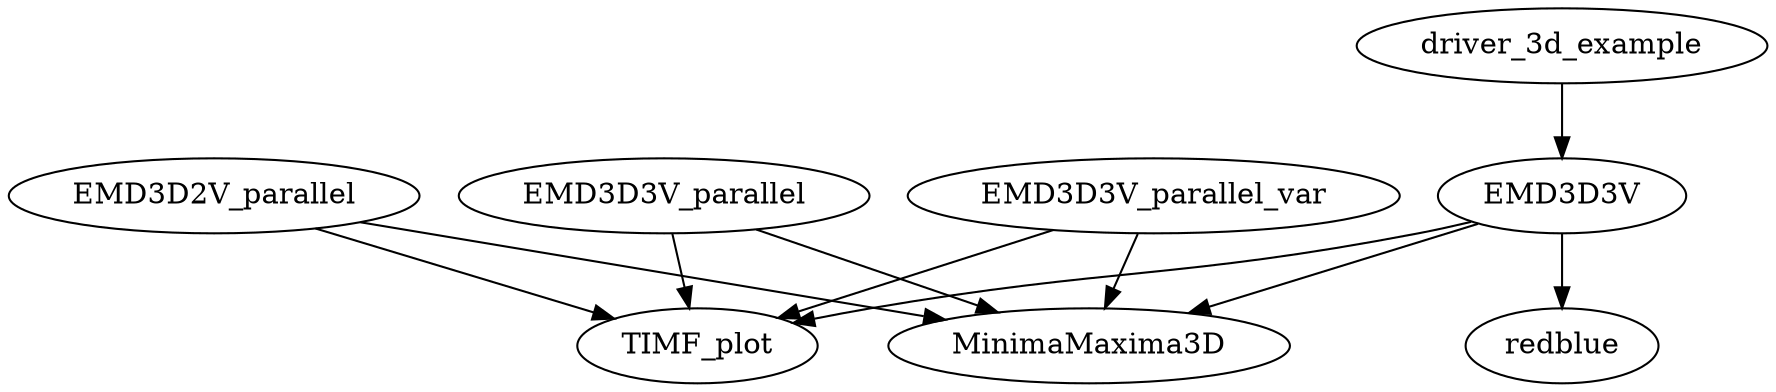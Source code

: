 /* Created by mdot for Matlab */
digraph m2html {
  EMD3D2V_parallel -> MinimaMaxima3D;
  EMD3D2V_parallel -> TIMF_plot;
  EMD3D3V -> MinimaMaxima3D;
  EMD3D3V -> TIMF_plot;
  EMD3D3V -> redblue;
  EMD3D3V_parallel -> MinimaMaxima3D;
  EMD3D3V_parallel -> TIMF_plot;
  EMD3D3V_parallel_var -> MinimaMaxima3D;
  EMD3D3V_parallel_var -> TIMF_plot;
  driver_3d_example -> EMD3D3V;

  EMD3D2V_parallel [URL="EMD3D2V_parallel.html"];
  EMD3D3V [URL="EMD3D3V.html"];
  EMD3D3V_parallel [URL="EMD3D3V_parallel.html"];
  EMD3D3V_parallel_var [URL="EMD3D3V_parallel_var.html"];
  MinimaMaxima3D [URL="MinimaMaxima3D.html"];
  TIMF_plot [URL="TIMF_plot.html"];
  driver_3d_example [URL="driver_3d_example.html"];
  redblue [URL="redblue.html"];
}